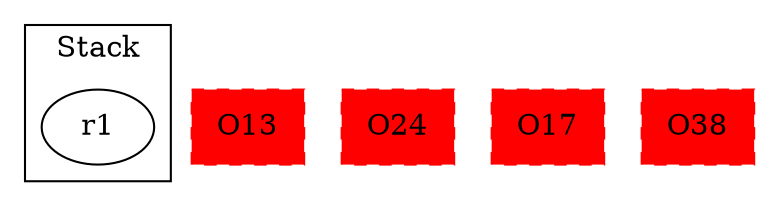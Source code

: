 digraph sample {
  rankDir="LR";
  subgraph cluster_0 {
    label="Stack"
    "r1"; 
  }
  "r1" -> { };
  O13[color="red", shape=box, style="filled,dashed"];
  O24[color="red", shape=box, style="filled,dashed"];
  O17[color="red", shape=box, style="filled,dashed"];
  O38[color="red", shape=box, style="filled,dashed"];
}
